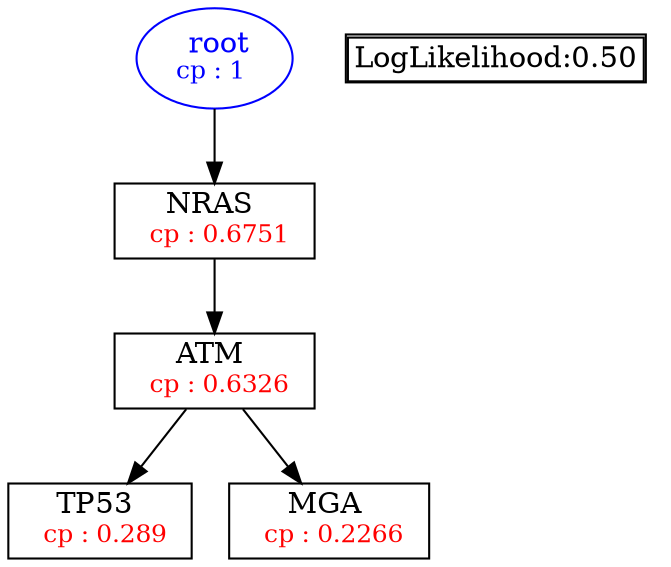 digraph tree {
    "root" [label=<<font color='Blue'> root</font><br/><font color='Blue' POINT-SIZE='12'>cp : 1 </font>>, shape=oval, color=Blue];
    "S2" [label =<NRAS <br/> <font color='Red' POINT-SIZE='12'> cp : 0.6751 </font>>, shape=box];
    "S3" [label =<ATM <br/> <font color='Red' POINT-SIZE='12'> cp : 0.6326 </font>>, shape=box];
    "S1" [label =<TP53 <br/> <font color='Red' POINT-SIZE='12'> cp : 0.289 </font>>, shape=box];
    "S4" [label =<MGA <br/> <font color='Red' POINT-SIZE='12'> cp : 0.2266 </font>>, shape=box];
    "root" -> "S2";
    "S2" -> "S3";
    "S3" -> "S1";
    "S3" -> "S4";

    node[shape=plaintext]
    fontsize="10"
    struct1 [label=
    <<TABLE BORDER="1" CELLBORDER="1" CELLSPACING="0" >
    <TR><TD ALIGN="LEFT">LogLikelihood:0.50</TD></TR>
    </TABLE>>];

}
